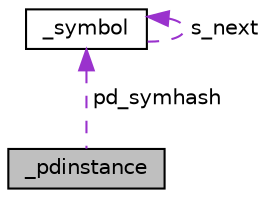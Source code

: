 digraph "_pdinstance"
{
 // LATEX_PDF_SIZE
  edge [fontname="Helvetica",fontsize="10",labelfontname="Helvetica",labelfontsize="10"];
  node [fontname="Helvetica",fontsize="10",shape=record];
  Node1 [label="_pdinstance",height=0.2,width=0.4,color="black", fillcolor="grey75", style="filled", fontcolor="black",tooltip=" "];
  Node2 -> Node1 [dir="back",color="darkorchid3",fontsize="10",style="dashed",label=" pd_symhash" ,fontname="Helvetica"];
  Node2 [label="_symbol",height=0.2,width=0.4,color="black", fillcolor="white", style="filled",URL="$struct__symbol.html",tooltip=" "];
  Node2 -> Node2 [dir="back",color="darkorchid3",fontsize="10",style="dashed",label=" s_next" ,fontname="Helvetica"];
}
